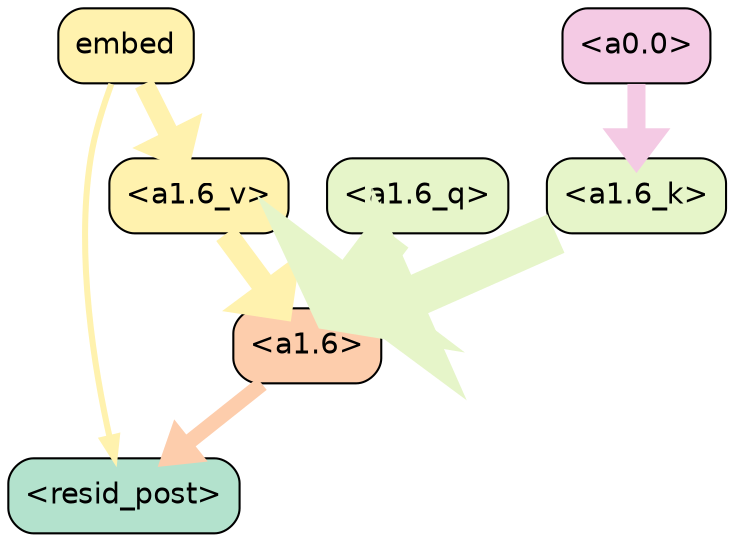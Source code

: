 strict digraph "" {
	graph [bgcolor=transparent,
		layout=dot,
		overlap=false,
		splines=true
	];
	"<a1.6>"	[color=black,
		fillcolor="#fdcdac",
		fontname=Helvetica,
		shape=box,
		style="filled, rounded"];
	"<resid_post>"	[color=black,
		fillcolor="#b3e2cd",
		fontname=Helvetica,
		shape=box,
		style="filled, rounded"];
	"<a1.6>" -> "<resid_post>"	[color="#fdcdac",
		penwidth=7.245298147201538];
	embed	[color=black,
		fillcolor="#fff2ae",
		fontname=Helvetica,
		shape=box,
		style="filled, rounded"];
	embed -> "<resid_post>"	[color="#fff2ae",
		penwidth=2.896503448486328];
	"<a1.6_v>"	[color=black,
		fillcolor="#fff2ae",
		fontname=Helvetica,
		shape=box,
		style="filled, rounded"];
	embed -> "<a1.6_v>"	[color="#fff2ae",
		penwidth=9.637654781341553];
	"<a1.6_q>"	[color=black,
		fillcolor="#e6f5c9",
		fontname=Helvetica,
		shape=box,
		style="filled, rounded"];
	"<a1.6_q>" -> "<a1.6>"	[color="#e6f5c9",
		penwidth=21.695740699768066];
	"<a1.6_k>"	[color=black,
		fillcolor="#e6f5c9",
		fontname=Helvetica,
		shape=box,
		style="filled, rounded"];
	"<a1.6_k>" -> "<a1.6>"	[color="#e6f5c9",
		penwidth=20.15286922454834];
	"<a1.6_v>" -> "<a1.6>"	[color="#fff2ae",
		penwidth=11.330328941345215];
	"<a0.0>"	[color=black,
		fillcolor="#f4cae4",
		fontname=Helvetica,
		shape=box,
		style="filled, rounded"];
	"<a0.0>" -> "<a1.6_k>"	[color="#f4cae4",
		penwidth=8.66813039779663];
}

